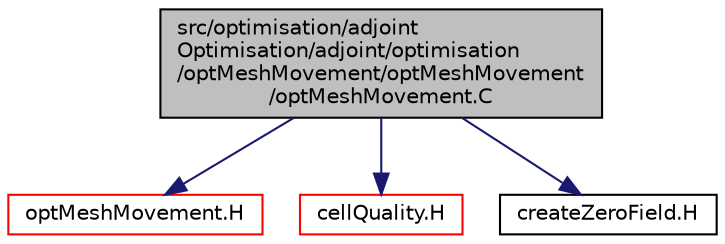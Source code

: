 digraph "src/optimisation/adjointOptimisation/adjoint/optimisation/optMeshMovement/optMeshMovement/optMeshMovement.C"
{
  bgcolor="transparent";
  edge [fontname="Helvetica",fontsize="10",labelfontname="Helvetica",labelfontsize="10"];
  node [fontname="Helvetica",fontsize="10",shape=record];
  Node1 [label="src/optimisation/adjoint\lOptimisation/adjoint/optimisation\l/optMeshMovement/optMeshMovement\l/optMeshMovement.C",height=0.2,width=0.4,color="black", fillcolor="grey75", style="filled" fontcolor="black"];
  Node1 -> Node2 [color="midnightblue",fontsize="10",style="solid",fontname="Helvetica"];
  Node2 [label="optMeshMovement.H",height=0.2,width=0.4,color="red",URL="$optMeshMovement_8H.html"];
  Node1 -> Node3 [color="midnightblue",fontsize="10",style="solid",fontname="Helvetica"];
  Node3 [label="cellQuality.H",height=0.2,width=0.4,color="red",URL="$cellQuality_8H.html"];
  Node1 -> Node4 [color="midnightblue",fontsize="10",style="solid",fontname="Helvetica"];
  Node4 [label="createZeroField.H",height=0.2,width=0.4,color="black",URL="$createZeroField_8H.html"];
}
